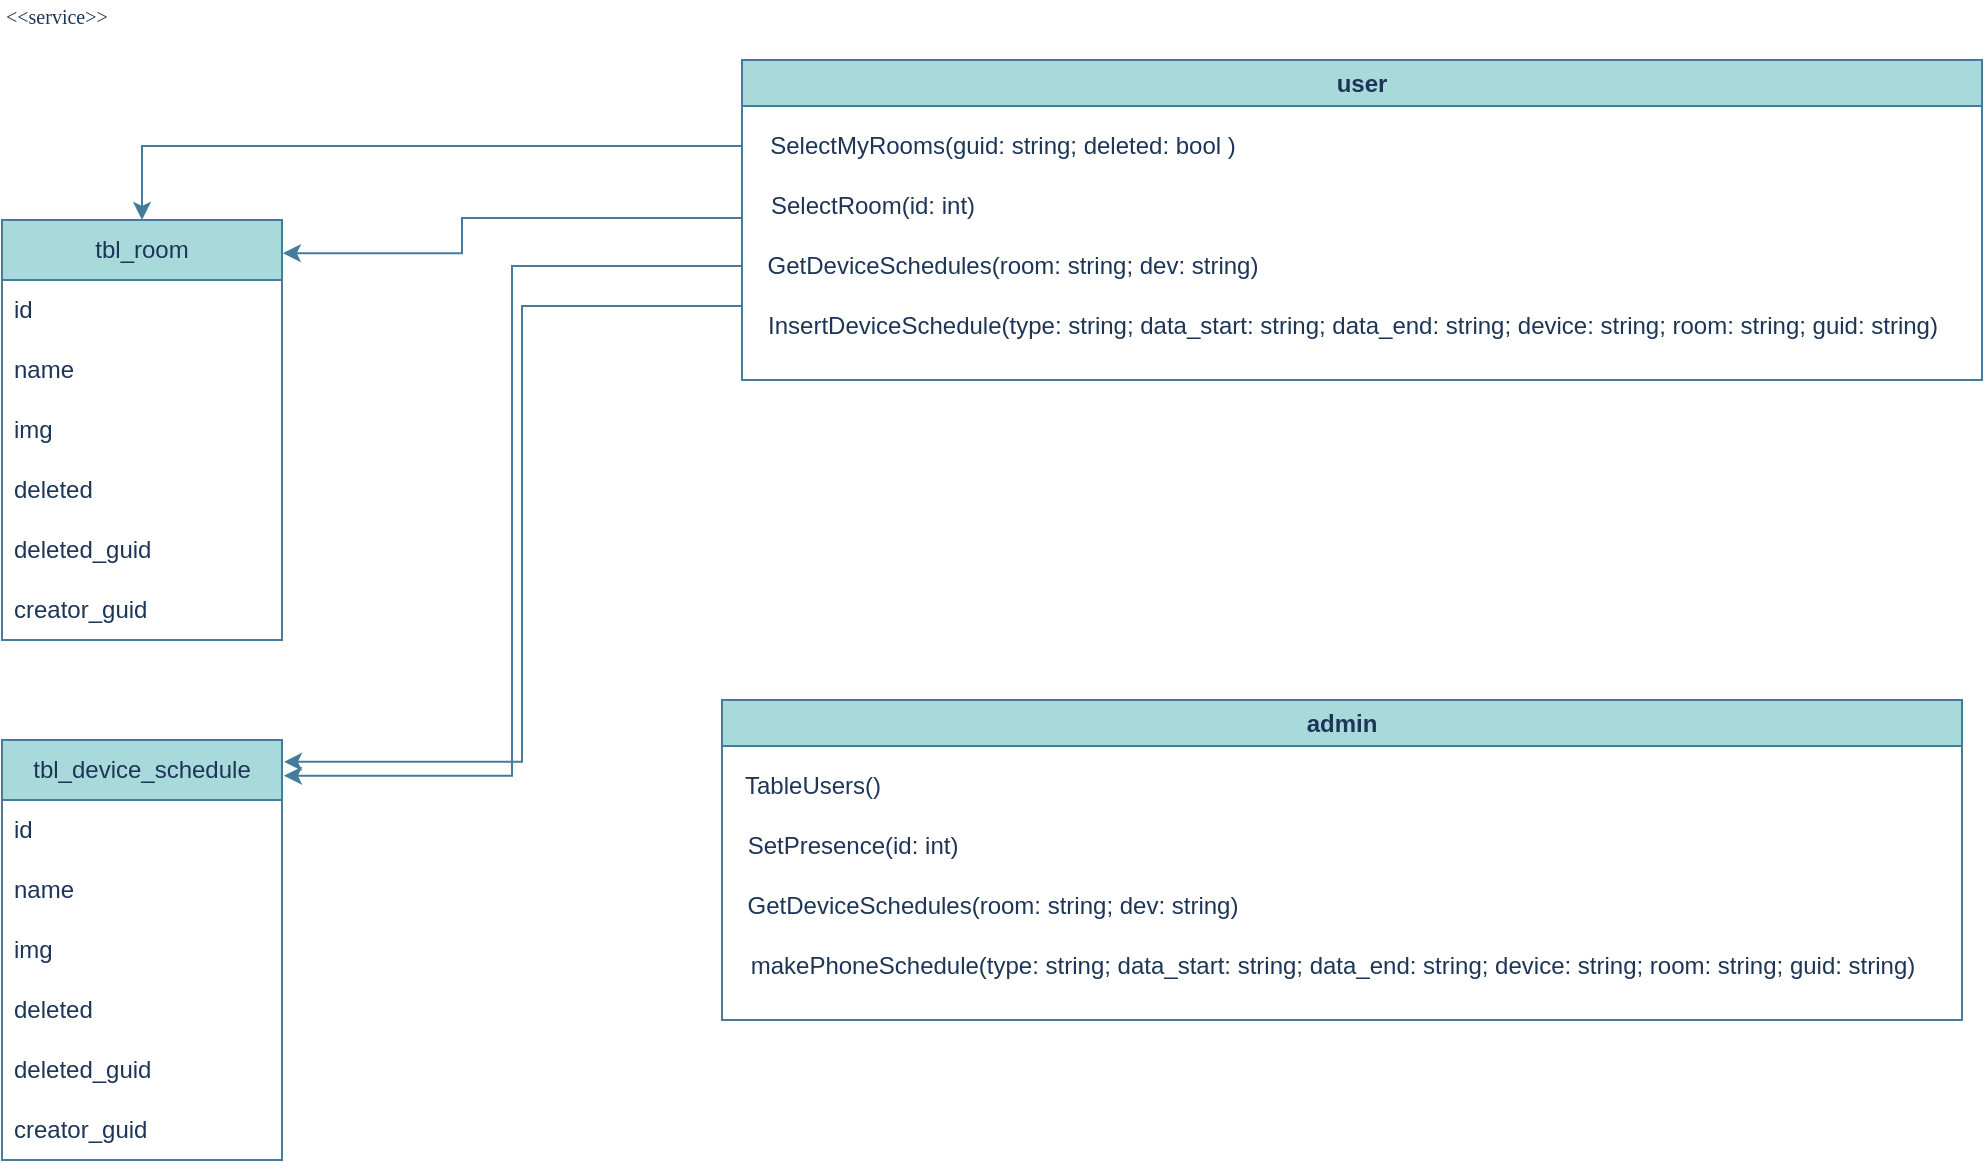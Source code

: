 <mxfile version="22.1.7" type="github">
  <diagram name="Page-1" id="b5b7bab2-c9e2-2cf4-8b2a-24fd1a2a6d21">
    <mxGraphModel dx="1042" dy="1738" grid="1" gridSize="10" guides="1" tooltips="1" connect="1" arrows="1" fold="1" page="1" pageScale="1" pageWidth="827" pageHeight="1169" background="none" math="0" shadow="0">
      <root>
        <mxCell id="0" />
        <mxCell id="1" parent="0" />
        <mxCell id="6e0c8c40b5770093-73" value="&amp;lt;&amp;lt;service&amp;gt;&amp;gt;" style="text;html=1;align=left;verticalAlign=top;spacingTop=-4;fontSize=10;fontFamily=Verdana;labelBackgroundColor=none;fontColor=#1D3557;" parent="1" vertex="1">
          <mxGeometry x="20" y="-1140" width="130" height="20" as="geometry" />
        </mxCell>
        <mxCell id="0LYC2R8pjvAZ-9sblbZq-2" value="tbl_room" style="swimlane;fontStyle=0;childLayout=stackLayout;horizontal=1;startSize=30;horizontalStack=0;resizeParent=1;resizeParentMax=0;resizeLast=0;collapsible=1;marginBottom=0;whiteSpace=wrap;html=1;fillColor=#A8DADC;strokeColor=#457B9D;labelBackgroundColor=none;fontColor=#1D3557;" vertex="1" parent="1">
          <mxGeometry x="20" y="-1030" width="140" height="210" as="geometry">
            <mxRectangle x="40" y="120" width="90" height="30" as="alternateBounds" />
          </mxGeometry>
        </mxCell>
        <mxCell id="0LYC2R8pjvAZ-9sblbZq-3" value="id" style="text;strokeColor=none;fillColor=none;align=left;verticalAlign=middle;spacingLeft=4;spacingRight=4;overflow=hidden;points=[[0,0.5],[1,0.5]];portConstraint=eastwest;rotatable=0;whiteSpace=wrap;html=1;labelBackgroundColor=none;fontColor=#1D3557;" vertex="1" parent="0LYC2R8pjvAZ-9sblbZq-2">
          <mxGeometry y="30" width="140" height="30" as="geometry" />
        </mxCell>
        <mxCell id="0LYC2R8pjvAZ-9sblbZq-4" value="name" style="text;strokeColor=none;fillColor=none;align=left;verticalAlign=middle;spacingLeft=4;spacingRight=4;overflow=hidden;points=[[0,0.5],[1,0.5]];portConstraint=eastwest;rotatable=0;whiteSpace=wrap;html=1;labelBackgroundColor=none;fontColor=#1D3557;" vertex="1" parent="0LYC2R8pjvAZ-9sblbZq-2">
          <mxGeometry y="60" width="140" height="30" as="geometry" />
        </mxCell>
        <mxCell id="0LYC2R8pjvAZ-9sblbZq-5" value="img" style="text;strokeColor=none;fillColor=none;align=left;verticalAlign=middle;spacingLeft=4;spacingRight=4;overflow=hidden;points=[[0,0.5],[1,0.5]];portConstraint=eastwest;rotatable=0;whiteSpace=wrap;html=1;labelBackgroundColor=none;fontColor=#1D3557;" vertex="1" parent="0LYC2R8pjvAZ-9sblbZq-2">
          <mxGeometry y="90" width="140" height="30" as="geometry" />
        </mxCell>
        <mxCell id="0LYC2R8pjvAZ-9sblbZq-8" value="deleted" style="text;strokeColor=none;fillColor=none;align=left;verticalAlign=middle;spacingLeft=4;spacingRight=4;overflow=hidden;points=[[0,0.5],[1,0.5]];portConstraint=eastwest;rotatable=0;whiteSpace=wrap;html=1;labelBackgroundColor=none;fontColor=#1D3557;" vertex="1" parent="0LYC2R8pjvAZ-9sblbZq-2">
          <mxGeometry y="120" width="140" height="30" as="geometry" />
        </mxCell>
        <mxCell id="0LYC2R8pjvAZ-9sblbZq-9" value="deleted_guid" style="text;strokeColor=none;fillColor=none;align=left;verticalAlign=middle;spacingLeft=4;spacingRight=4;overflow=hidden;points=[[0,0.5],[1,0.5]];portConstraint=eastwest;rotatable=0;whiteSpace=wrap;html=1;labelBackgroundColor=none;fontColor=#1D3557;" vertex="1" parent="0LYC2R8pjvAZ-9sblbZq-2">
          <mxGeometry y="150" width="140" height="30" as="geometry" />
        </mxCell>
        <mxCell id="0LYC2R8pjvAZ-9sblbZq-10" value="creator_guid" style="text;strokeColor=none;fillColor=none;align=left;verticalAlign=middle;spacingLeft=4;spacingRight=4;overflow=hidden;points=[[0,0.5],[1,0.5]];portConstraint=eastwest;rotatable=0;whiteSpace=wrap;html=1;labelBackgroundColor=none;fontColor=#1D3557;" vertex="1" parent="0LYC2R8pjvAZ-9sblbZq-2">
          <mxGeometry y="180" width="140" height="30" as="geometry" />
        </mxCell>
        <mxCell id="0LYC2R8pjvAZ-9sblbZq-11" value="tbl_device_schedule" style="swimlane;fontStyle=0;childLayout=stackLayout;horizontal=1;startSize=30;horizontalStack=0;resizeParent=1;resizeParentMax=0;resizeLast=0;collapsible=1;marginBottom=0;whiteSpace=wrap;html=1;fillColor=#A8DADC;strokeColor=#457B9D;labelBackgroundColor=none;fontColor=#1D3557;" vertex="1" parent="1">
          <mxGeometry x="20" y="-770" width="140" height="210" as="geometry">
            <mxRectangle x="40" y="120" width="90" height="30" as="alternateBounds" />
          </mxGeometry>
        </mxCell>
        <mxCell id="0LYC2R8pjvAZ-9sblbZq-12" value="id" style="text;strokeColor=none;fillColor=none;align=left;verticalAlign=middle;spacingLeft=4;spacingRight=4;overflow=hidden;points=[[0,0.5],[1,0.5]];portConstraint=eastwest;rotatable=0;whiteSpace=wrap;html=1;labelBackgroundColor=none;fontColor=#1D3557;" vertex="1" parent="0LYC2R8pjvAZ-9sblbZq-11">
          <mxGeometry y="30" width="140" height="30" as="geometry" />
        </mxCell>
        <mxCell id="0LYC2R8pjvAZ-9sblbZq-13" value="name" style="text;strokeColor=none;fillColor=none;align=left;verticalAlign=middle;spacingLeft=4;spacingRight=4;overflow=hidden;points=[[0,0.5],[1,0.5]];portConstraint=eastwest;rotatable=0;whiteSpace=wrap;html=1;labelBackgroundColor=none;fontColor=#1D3557;" vertex="1" parent="0LYC2R8pjvAZ-9sblbZq-11">
          <mxGeometry y="60" width="140" height="30" as="geometry" />
        </mxCell>
        <mxCell id="0LYC2R8pjvAZ-9sblbZq-14" value="img" style="text;strokeColor=none;fillColor=none;align=left;verticalAlign=middle;spacingLeft=4;spacingRight=4;overflow=hidden;points=[[0,0.5],[1,0.5]];portConstraint=eastwest;rotatable=0;whiteSpace=wrap;html=1;labelBackgroundColor=none;fontColor=#1D3557;" vertex="1" parent="0LYC2R8pjvAZ-9sblbZq-11">
          <mxGeometry y="90" width="140" height="30" as="geometry" />
        </mxCell>
        <mxCell id="0LYC2R8pjvAZ-9sblbZq-15" value="deleted" style="text;strokeColor=none;fillColor=none;align=left;verticalAlign=middle;spacingLeft=4;spacingRight=4;overflow=hidden;points=[[0,0.5],[1,0.5]];portConstraint=eastwest;rotatable=0;whiteSpace=wrap;html=1;labelBackgroundColor=none;fontColor=#1D3557;" vertex="1" parent="0LYC2R8pjvAZ-9sblbZq-11">
          <mxGeometry y="120" width="140" height="30" as="geometry" />
        </mxCell>
        <mxCell id="0LYC2R8pjvAZ-9sblbZq-16" value="deleted_guid" style="text;strokeColor=none;fillColor=none;align=left;verticalAlign=middle;spacingLeft=4;spacingRight=4;overflow=hidden;points=[[0,0.5],[1,0.5]];portConstraint=eastwest;rotatable=0;whiteSpace=wrap;html=1;labelBackgroundColor=none;fontColor=#1D3557;" vertex="1" parent="0LYC2R8pjvAZ-9sblbZq-11">
          <mxGeometry y="150" width="140" height="30" as="geometry" />
        </mxCell>
        <mxCell id="0LYC2R8pjvAZ-9sblbZq-17" value="creator_guid" style="text;strokeColor=none;fillColor=none;align=left;verticalAlign=middle;spacingLeft=4;spacingRight=4;overflow=hidden;points=[[0,0.5],[1,0.5]];portConstraint=eastwest;rotatable=0;whiteSpace=wrap;html=1;labelBackgroundColor=none;fontColor=#1D3557;" vertex="1" parent="0LYC2R8pjvAZ-9sblbZq-11">
          <mxGeometry y="180" width="140" height="30" as="geometry" />
        </mxCell>
        <mxCell id="0LYC2R8pjvAZ-9sblbZq-18" value="admin" style="swimlane;whiteSpace=wrap;html=1;fillColor=#A8DADC;strokeColor=#457B9D;labelBackgroundColor=none;fontColor=#1D3557;" vertex="1" parent="1">
          <mxGeometry x="380" y="-790" width="620" height="160" as="geometry" />
        </mxCell>
        <mxCell id="0LYC2R8pjvAZ-9sblbZq-19" value="TableUsers()" style="text;html=1;align=center;verticalAlign=middle;resizable=0;points=[];autosize=1;strokeColor=none;fillColor=none;labelBackgroundColor=none;fontColor=#1D3557;" vertex="1" parent="0LYC2R8pjvAZ-9sblbZq-18">
          <mxGeometry y="28" width="90" height="30" as="geometry" />
        </mxCell>
        <mxCell id="0LYC2R8pjvAZ-9sblbZq-21" value="SetPresence(id: int)" style="text;html=1;align=center;verticalAlign=middle;resizable=0;points=[];autosize=1;strokeColor=none;fillColor=none;labelBackgroundColor=none;fontColor=#1D3557;" vertex="1" parent="0LYC2R8pjvAZ-9sblbZq-18">
          <mxGeometry y="58" width="130" height="30" as="geometry" />
        </mxCell>
        <mxCell id="0LYC2R8pjvAZ-9sblbZq-20" value="GetDeviceSchedules(room: string; dev: string)" style="text;html=1;align=center;verticalAlign=middle;resizable=0;points=[];autosize=1;strokeColor=none;fillColor=none;labelBackgroundColor=none;fontColor=#1D3557;" vertex="1" parent="0LYC2R8pjvAZ-9sblbZq-18">
          <mxGeometry y="88" width="270" height="30" as="geometry" />
        </mxCell>
        <mxCell id="0LYC2R8pjvAZ-9sblbZq-23" value="makePhoneSchedule(type: string; data_start: string; data_end: string; device: string; room: string; guid: string)" style="text;html=1;align=center;verticalAlign=middle;resizable=0;points=[];autosize=1;strokeColor=none;fillColor=none;labelBackgroundColor=none;fontColor=#1D3557;" vertex="1" parent="0LYC2R8pjvAZ-9sblbZq-18">
          <mxGeometry y="118" width="610" height="30" as="geometry" />
        </mxCell>
        <mxCell id="0LYC2R8pjvAZ-9sblbZq-24" value="user" style="swimlane;whiteSpace=wrap;html=1;fillColor=#A8DADC;strokeColor=#457B9D;labelBackgroundColor=none;fontColor=#1D3557;" vertex="1" parent="1">
          <mxGeometry x="390" y="-1110" width="620" height="160" as="geometry" />
        </mxCell>
        <mxCell id="0LYC2R8pjvAZ-9sblbZq-25" value="SelectMyRooms(guid: string; deleted: bool )" style="text;html=1;align=center;verticalAlign=middle;resizable=0;points=[];autosize=1;strokeColor=none;fillColor=none;labelBackgroundColor=none;fontColor=#1D3557;" vertex="1" parent="0LYC2R8pjvAZ-9sblbZq-24">
          <mxGeometry y="28" width="260" height="30" as="geometry" />
        </mxCell>
        <mxCell id="0LYC2R8pjvAZ-9sblbZq-26" value="SelectRoom(id: int)" style="text;html=1;align=center;verticalAlign=middle;resizable=0;points=[];autosize=1;strokeColor=none;fillColor=none;labelBackgroundColor=none;fontColor=#1D3557;" vertex="1" parent="0LYC2R8pjvAZ-9sblbZq-24">
          <mxGeometry y="58" width="130" height="30" as="geometry" />
        </mxCell>
        <mxCell id="0LYC2R8pjvAZ-9sblbZq-27" value="GetDeviceSchedules(room: string; dev: string)" style="text;html=1;align=center;verticalAlign=middle;resizable=0;points=[];autosize=1;strokeColor=none;fillColor=none;labelBackgroundColor=none;fontColor=#1D3557;" vertex="1" parent="0LYC2R8pjvAZ-9sblbZq-24">
          <mxGeometry y="88" width="270" height="30" as="geometry" />
        </mxCell>
        <mxCell id="0LYC2R8pjvAZ-9sblbZq-28" value="InsertDeviceSchedule(type: string; data_start: string; data_end: string; device: string; room: string; guid: string)" style="text;html=1;align=center;verticalAlign=middle;resizable=0;points=[];autosize=1;strokeColor=none;fillColor=none;labelBackgroundColor=none;fontColor=#1D3557;" vertex="1" parent="0LYC2R8pjvAZ-9sblbZq-24">
          <mxGeometry y="118" width="610" height="30" as="geometry" />
        </mxCell>
        <mxCell id="0LYC2R8pjvAZ-9sblbZq-31" style="edgeStyle=orthogonalEdgeStyle;rounded=0;orthogonalLoop=1;jettySize=auto;html=1;strokeColor=#457B9D;fontColor=#1D3557;fillColor=#A8DADC;" edge="1" parent="1" source="0LYC2R8pjvAZ-9sblbZq-25" target="0LYC2R8pjvAZ-9sblbZq-2">
          <mxGeometry relative="1" as="geometry" />
        </mxCell>
        <mxCell id="0LYC2R8pjvAZ-9sblbZq-32" style="edgeStyle=orthogonalEdgeStyle;rounded=0;orthogonalLoop=1;jettySize=auto;html=1;entryX=1.007;entryY=0.085;entryDx=0;entryDy=0;entryPerimeter=0;strokeColor=#457B9D;fontColor=#1D3557;fillColor=#A8DADC;" edge="1" parent="1" source="0LYC2R8pjvAZ-9sblbZq-27" target="0LYC2R8pjvAZ-9sblbZq-11">
          <mxGeometry relative="1" as="geometry" />
        </mxCell>
        <mxCell id="0LYC2R8pjvAZ-9sblbZq-33" style="edgeStyle=orthogonalEdgeStyle;rounded=0;orthogonalLoop=1;jettySize=auto;html=1;entryX=1.007;entryY=0.052;entryDx=0;entryDy=0;entryPerimeter=0;strokeColor=#457B9D;fontColor=#1D3557;fillColor=#A8DADC;" edge="1" parent="1" source="0LYC2R8pjvAZ-9sblbZq-28" target="0LYC2R8pjvAZ-9sblbZq-11">
          <mxGeometry relative="1" as="geometry">
            <Array as="points">
              <mxPoint x="280" y="-987" />
              <mxPoint x="280" y="-759" />
            </Array>
          </mxGeometry>
        </mxCell>
        <mxCell id="0LYC2R8pjvAZ-9sblbZq-30" style="edgeStyle=orthogonalEdgeStyle;rounded=0;orthogonalLoop=1;jettySize=auto;html=1;exitX=0;exitY=0.357;exitDx=0;exitDy=0;exitPerimeter=0;labelBackgroundColor=none;strokeColor=#457B9D;fontColor=default;entryX=1.003;entryY=0.079;entryDx=0;entryDy=0;entryPerimeter=0;" edge="1" parent="1" source="0LYC2R8pjvAZ-9sblbZq-26" target="0LYC2R8pjvAZ-9sblbZq-2">
          <mxGeometry relative="1" as="geometry">
            <mxPoint x="170" y="-1000" as="targetPoint" />
            <Array as="points">
              <mxPoint x="250" y="-1031" />
              <mxPoint x="250" y="-1013" />
            </Array>
          </mxGeometry>
        </mxCell>
      </root>
    </mxGraphModel>
  </diagram>
</mxfile>
